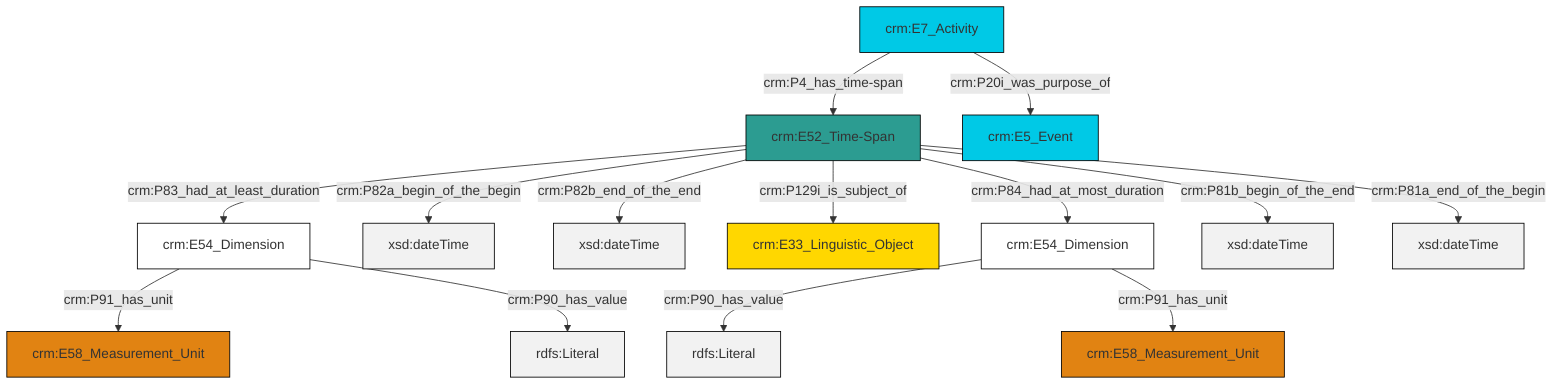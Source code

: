 graph TD
classDef Literal fill:#f2f2f2,stroke:#000000;
classDef CRM_Entity fill:#FFFFFF,stroke:#000000;
classDef Temporal_Entity fill:#00C9E6, stroke:#000000;
classDef Type fill:#E18312, stroke:#000000;
classDef Time-Span fill:#2C9C91, stroke:#000000;
classDef Appellation fill:#FFEB7F, stroke:#000000;
classDef Place fill:#008836, stroke:#000000;
classDef Persistent_Item fill:#B266B2, stroke:#000000;
classDef Conceptual_Object fill:#FFD700, stroke:#000000;
classDef Physical_Thing fill:#D2B48C, stroke:#000000;
classDef Actor fill:#f58aad, stroke:#000000;
classDef PC_Classes fill:#4ce600, stroke:#000000;
classDef Multi fill:#cccccc,stroke:#000000;

0["crm:E52_Time-Span"]:::Time-Span -->|crm:P83_had_at_least_duration| 1["crm:E54_Dimension"]:::CRM_Entity
1["crm:E54_Dimension"]:::CRM_Entity -->|crm:P91_has_unit| 4["crm:E58_Measurement_Unit"]:::Type
0["crm:E52_Time-Span"]:::Time-Span -->|crm:P82a_begin_of_the_begin| 5[xsd:dateTime]:::Literal
0["crm:E52_Time-Span"]:::Time-Span -->|crm:P82b_end_of_the_end| 6[xsd:dateTime]:::Literal
0["crm:E52_Time-Span"]:::Time-Span -->|crm:P129i_is_subject_of| 7["crm:E33_Linguistic_Object"]:::Conceptual_Object
12["crm:E54_Dimension"]:::CRM_Entity -->|crm:P90_has_value| 14[rdfs:Literal]:::Literal
0["crm:E52_Time-Span"]:::Time-Span -->|crm:P81b_begin_of_the_end| 17[xsd:dateTime]:::Literal
0["crm:E52_Time-Span"]:::Time-Span -->|crm:P81a_end_of_the_begin| 19[xsd:dateTime]:::Literal
1["crm:E54_Dimension"]:::CRM_Entity -->|crm:P90_has_value| 20[rdfs:Literal]:::Literal
0["crm:E52_Time-Span"]:::Time-Span -->|crm:P84_had_at_most_duration| 12["crm:E54_Dimension"]:::CRM_Entity
10["crm:E7_Activity"]:::Temporal_Entity -->|crm:P20i_was_purpose_of| 15["crm:E5_Event"]:::Temporal_Entity
10["crm:E7_Activity"]:::Temporal_Entity -->|crm:P4_has_time-span| 0["crm:E52_Time-Span"]:::Time-Span
12["crm:E54_Dimension"]:::CRM_Entity -->|crm:P91_has_unit| 2["crm:E58_Measurement_Unit"]:::Type